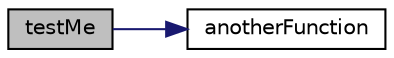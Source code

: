 digraph "testMe"
{
 // INTERACTIVE_SVG=YES
 // LATEX_PDF_SIZE
  edge [fontname="Helvetica",fontsize="10",labelfontname="Helvetica",labelfontsize="10"];
  node [fontname="Helvetica",fontsize="10",shape=record];
  rankdir="LR";
  Node1 [label="testMe",height=0.2,width=0.4,color="black", fillcolor="grey75", style="filled", fontcolor="black",tooltip=" "];
  Node1 -> Node2 [color="midnightblue",fontsize="10",style="solid"];
  Node2 [label="anotherFunction",height=0.2,width=0.4,color="black", fillcolor="white", style="filled",URL="$main_8c.html#aff8204b34173b5918b4081e4aae30b52",tooltip=" "];
}
